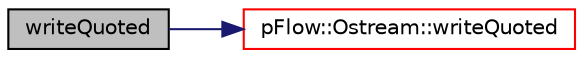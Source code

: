 digraph "writeQuoted"
{
 // LATEX_PDF_SIZE
  edge [fontname="Helvetica",fontsize="10",labelfontname="Helvetica",labelfontsize="10"];
  node [fontname="Helvetica",fontsize="10",shape=record];
  rankdir="LR";
  Node1 [label="writeQuoted",height=0.2,width=0.4,color="black", fillcolor="grey75", style="filled", fontcolor="black",tooltip="Write std::string surrounded by quotes."];
  Node1 -> Node2 [color="midnightblue",fontsize="10",style="solid",fontname="Helvetica"];
  Node2 [label="pFlow::Ostream::writeQuoted",height=0.2,width=0.4,color="red", fillcolor="white", style="filled",URL="$classpFlow_1_1Ostream.html#ad49e7395bb1832b095b5567656beae88",tooltip="Write std::string surrounded by quotes."];
}

